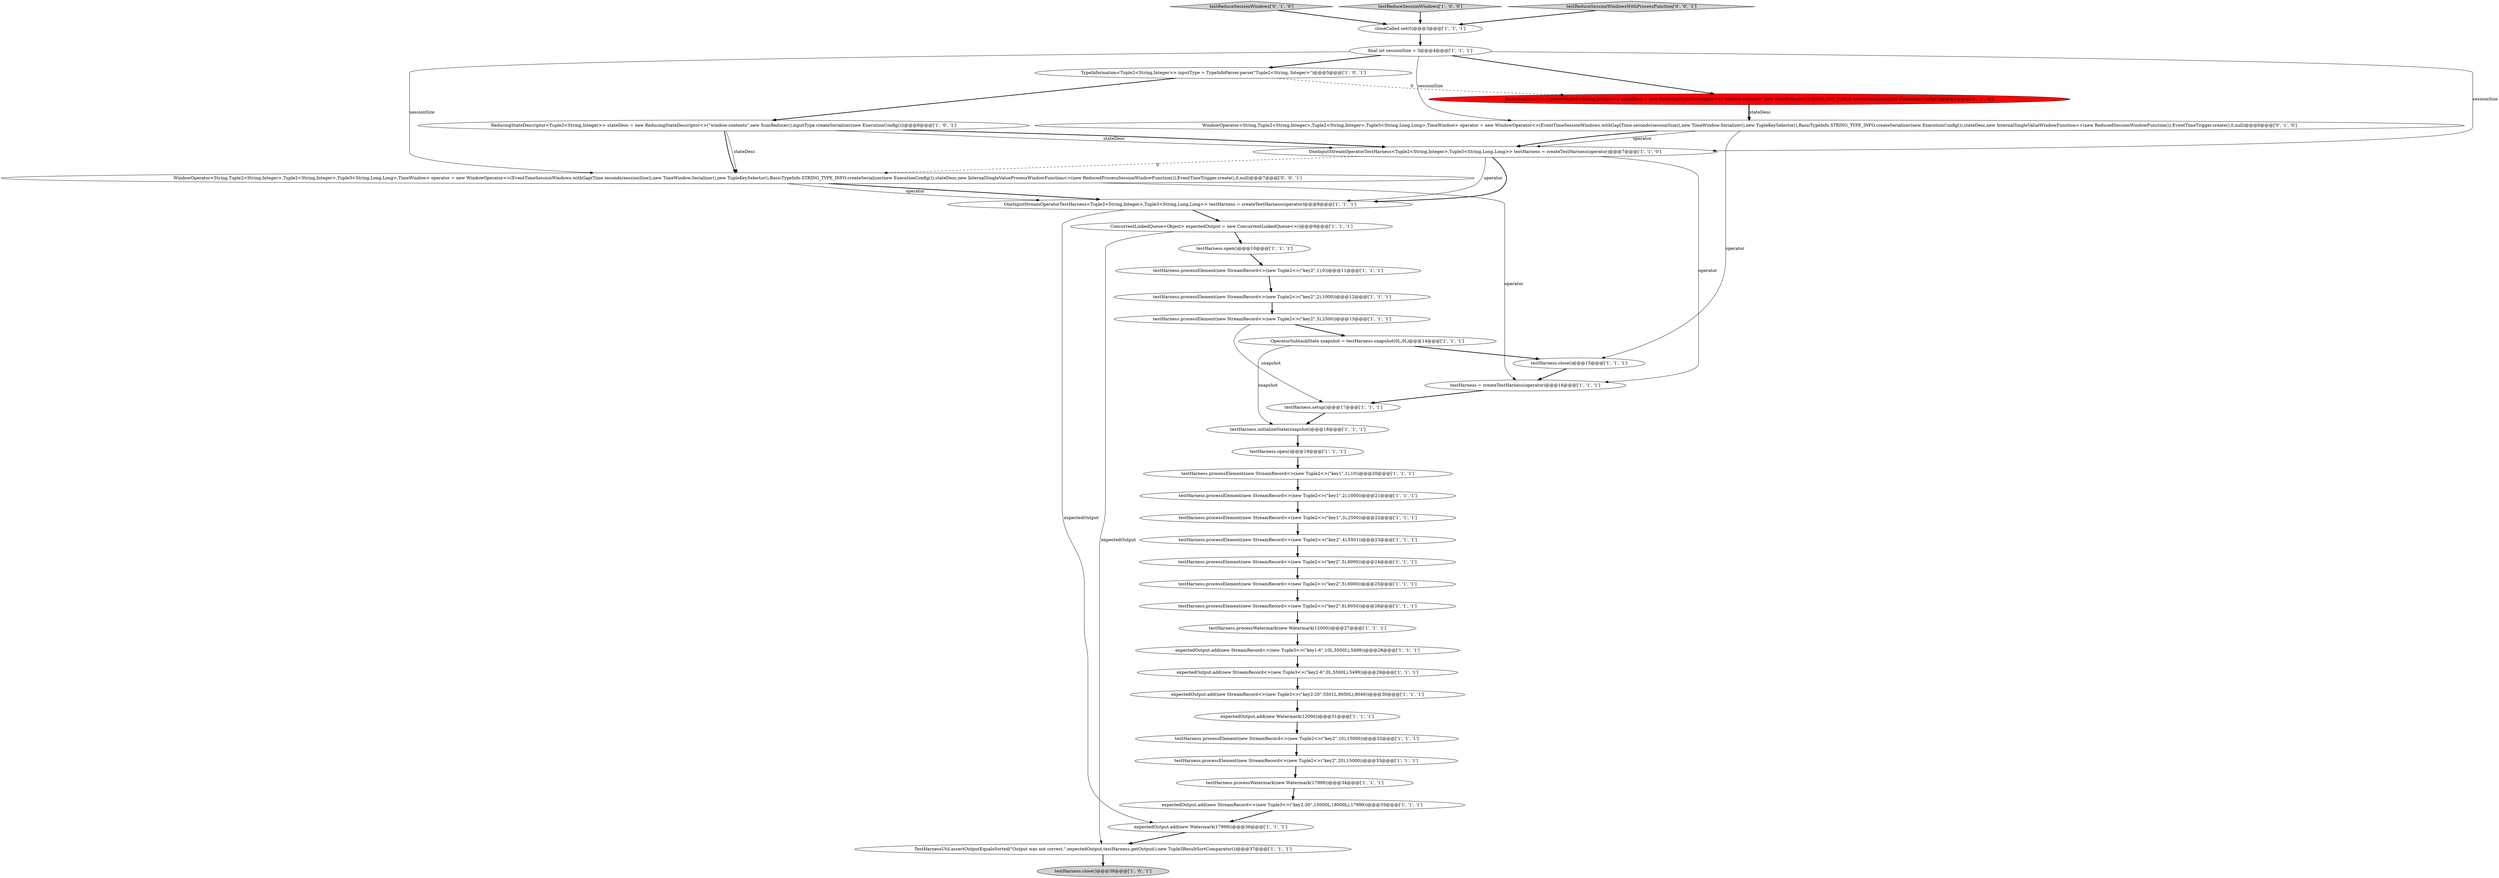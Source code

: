 digraph {
39 [style = filled, label = "testReduceSessionWindows['0', '1', '0']", fillcolor = lightgray, shape = diamond image = "AAA0AAABBB2BBB"];
28 [style = filled, label = "TestHarnessUtil.assertOutputEqualsSorted(\"Output was not correct.\",expectedOutput,testHarness.getOutput(),new Tuple3ResultSortComparator())@@@37@@@['1', '1', '1']", fillcolor = white, shape = ellipse image = "AAA0AAABBB1BBB"];
2 [style = filled, label = "testHarness.processElement(new StreamRecord<>(new Tuple2<>(\"key2\",4),5501))@@@23@@@['1', '1', '1']", fillcolor = white, shape = ellipse image = "AAA0AAABBB1BBB"];
3 [style = filled, label = "expectedOutput.add(new Watermark(12000))@@@31@@@['1', '1', '1']", fillcolor = white, shape = ellipse image = "AAA0AAABBB1BBB"];
7 [style = filled, label = "testHarness.processWatermark(new Watermark(17999))@@@34@@@['1', '1', '1']", fillcolor = white, shape = ellipse image = "AAA0AAABBB1BBB"];
19 [style = filled, label = "testHarness.processElement(new StreamRecord<>(new Tuple2<>(\"key1\",2),1000))@@@21@@@['1', '1', '1']", fillcolor = white, shape = ellipse image = "AAA0AAABBB1BBB"];
11 [style = filled, label = "testHarness.open()@@@19@@@['1', '1', '1']", fillcolor = white, shape = ellipse image = "AAA0AAABBB1BBB"];
26 [style = filled, label = "final int sessionSize = 3@@@4@@@['1', '1', '1']", fillcolor = white, shape = ellipse image = "AAA0AAABBB1BBB"];
40 [style = filled, label = "WindowOperator<String,Tuple2<String,Integer>,Tuple2<String,Integer>,Tuple3<String,Long,Long>,TimeWindow> operator = new WindowOperator<>(EventTimeSessionWindows.withGap(Time.seconds(sessionSize)),new TimeWindow.Serializer(),new TupleKeySelector(),BasicTypeInfo.STRING_TYPE_INFO.createSerializer(new ExecutionConfig()),stateDesc,new InternalSingleValueProcessWindowFunction<>(new ReducedProcessSessionWindowFunction()),EventTimeTrigger.create(),0,null)@@@7@@@['0', '0', '1']", fillcolor = white, shape = ellipse image = "AAA0AAABBB3BBB"];
36 [style = filled, label = "testHarness.processWatermark(new Watermark(12000))@@@27@@@['1', '1', '1']", fillcolor = white, shape = ellipse image = "AAA0AAABBB1BBB"];
27 [style = filled, label = "expectedOutput.add(new StreamRecord<>(new Tuple3<>(\"key1-6\",10L,5500L),5499))@@@28@@@['1', '1', '1']", fillcolor = white, shape = ellipse image = "AAA0AAABBB1BBB"];
16 [style = filled, label = "OneInputStreamOperatorTestHarness<Tuple2<String,Integer>,Tuple3<String,Long,Long>> testHarness = createTestHarness(operator)@@@7@@@['1', '1', '0']", fillcolor = white, shape = ellipse image = "AAA0AAABBB1BBB"];
12 [style = filled, label = "testHarness.close()@@@38@@@['1', '0', '1']", fillcolor = lightgray, shape = ellipse image = "AAA0AAABBB1BBB"];
21 [style = filled, label = "testHarness.processElement(new StreamRecord<>(new Tuple2<>(\"key1\",3),2500))@@@22@@@['1', '1', '1']", fillcolor = white, shape = ellipse image = "AAA0AAABBB1BBB"];
32 [style = filled, label = "testReduceSessionWindows['1', '0', '0']", fillcolor = lightgray, shape = diamond image = "AAA0AAABBB1BBB"];
6 [style = filled, label = "testHarness.processElement(new StreamRecord<>(new Tuple2<>(\"key2\",3),2500))@@@13@@@['1', '1', '1']", fillcolor = white, shape = ellipse image = "AAA0AAABBB1BBB"];
38 [style = filled, label = "WindowOperator<String,Tuple2<String,Integer>,Tuple2<String,Integer>,Tuple3<String,Long,Long>,TimeWindow> operator = new WindowOperator<>(EventTimeSessionWindows.withGap(Time.seconds(sessionSize)),new TimeWindow.Serializer(),new TupleKeySelector(),BasicTypeInfo.STRING_TYPE_INFO.createSerializer(new ExecutionConfig()),stateDesc,new InternalSingleValueWindowFunction<>(new ReducedSessionWindowFunction()),EventTimeTrigger.create(),0,null)@@@6@@@['0', '1', '0']", fillcolor = white, shape = ellipse image = "AAA0AAABBB2BBB"];
25 [style = filled, label = "testHarness.processElement(new StreamRecord<>(new Tuple2<>(\"key2\",6),6050))@@@26@@@['1', '1', '1']", fillcolor = white, shape = ellipse image = "AAA0AAABBB1BBB"];
34 [style = filled, label = "OperatorSubtaskState snapshot = testHarness.snapshot(0L,0L)@@@14@@@['1', '1', '1']", fillcolor = white, shape = ellipse image = "AAA0AAABBB1BBB"];
29 [style = filled, label = "testHarness.processElement(new StreamRecord<>(new Tuple2<>(\"key1\",1),10))@@@20@@@['1', '1', '1']", fillcolor = white, shape = ellipse image = "AAA0AAABBB1BBB"];
24 [style = filled, label = "OneInputStreamOperatorTestHarness<Tuple2<String,Integer>,Tuple3<String,Long,Long>> testHarness = createTestHarness(operator)@@@8@@@['1', '1', '1']", fillcolor = white, shape = ellipse image = "AAA0AAABBB1BBB"];
9 [style = filled, label = "ConcurrentLinkedQueue<Object> expectedOutput = new ConcurrentLinkedQueue<>()@@@9@@@['1', '1', '1']", fillcolor = white, shape = ellipse image = "AAA0AAABBB1BBB"];
1 [style = filled, label = "expectedOutput.add(new StreamRecord<>(new Tuple3<>(\"key2-6\",0L,5500L),5499))@@@29@@@['1', '1', '1']", fillcolor = white, shape = ellipse image = "AAA0AAABBB1BBB"];
23 [style = filled, label = "ReducingStateDescriptor<Tuple2<String,Integer>> stateDesc = new ReducingStateDescriptor<>(\"window-contents\",new SumReducer(),inputType.createSerializer(new ExecutionConfig()))@@@6@@@['1', '0', '1']", fillcolor = white, shape = ellipse image = "AAA0AAABBB1BBB"];
13 [style = filled, label = "testHarness.processElement(new StreamRecord<>(new Tuple2<>(\"key2\",5),6000))@@@24@@@['1', '1', '1']", fillcolor = white, shape = ellipse image = "AAA0AAABBB1BBB"];
33 [style = filled, label = "testHarness.processElement(new StreamRecord<>(new Tuple2<>(\"key2\",2),1000))@@@12@@@['1', '1', '1']", fillcolor = white, shape = ellipse image = "AAA0AAABBB1BBB"];
14 [style = filled, label = "expectedOutput.add(new Watermark(17999))@@@36@@@['1', '1', '1']", fillcolor = white, shape = ellipse image = "AAA0AAABBB1BBB"];
37 [style = filled, label = "ReducingStateDescriptor<Tuple2<String,Integer>> stateDesc = new ReducingStateDescriptor<>(\"window-contents\",new SumReducer(),STRING_INT_TUPLE.createSerializer(new ExecutionConfig()))@@@5@@@['0', '1', '0']", fillcolor = red, shape = ellipse image = "AAA1AAABBB2BBB"];
41 [style = filled, label = "testReduceSessionWindowsWithProcessFunction['0', '0', '1']", fillcolor = lightgray, shape = diamond image = "AAA0AAABBB3BBB"];
20 [style = filled, label = "testHarness.processElement(new StreamRecord<>(new Tuple2<>(\"key2\",20),15000))@@@33@@@['1', '1', '1']", fillcolor = white, shape = ellipse image = "AAA0AAABBB1BBB"];
8 [style = filled, label = "expectedOutput.add(new StreamRecord<>(new Tuple3<>(\"key2-20\",5501L,9050L),9049))@@@30@@@['1', '1', '1']", fillcolor = white, shape = ellipse image = "AAA0AAABBB1BBB"];
10 [style = filled, label = "testHarness.processElement(new StreamRecord<>(new Tuple2<>(\"key2\",1),0))@@@11@@@['1', '1', '1']", fillcolor = white, shape = ellipse image = "AAA0AAABBB1BBB"];
35 [style = filled, label = "testHarness.setup()@@@17@@@['1', '1', '1']", fillcolor = white, shape = ellipse image = "AAA0AAABBB1BBB"];
4 [style = filled, label = "testHarness.processElement(new StreamRecord<>(new Tuple2<>(\"key2\",10),15000))@@@32@@@['1', '1', '1']", fillcolor = white, shape = ellipse image = "AAA0AAABBB1BBB"];
22 [style = filled, label = "closeCalled.set(0)@@@3@@@['1', '1', '1']", fillcolor = white, shape = ellipse image = "AAA0AAABBB1BBB"];
5 [style = filled, label = "expectedOutput.add(new StreamRecord<>(new Tuple3<>(\"key2-30\",15000L,18000L),17999))@@@35@@@['1', '1', '1']", fillcolor = white, shape = ellipse image = "AAA0AAABBB1BBB"];
18 [style = filled, label = "testHarness.open()@@@10@@@['1', '1', '1']", fillcolor = white, shape = ellipse image = "AAA0AAABBB1BBB"];
0 [style = filled, label = "testHarness.close()@@@15@@@['1', '1', '1']", fillcolor = white, shape = ellipse image = "AAA0AAABBB1BBB"];
30 [style = filled, label = "testHarness.initializeState(snapshot)@@@18@@@['1', '1', '1']", fillcolor = white, shape = ellipse image = "AAA0AAABBB1BBB"];
31 [style = filled, label = "testHarness = createTestHarness(operator)@@@16@@@['1', '1', '1']", fillcolor = white, shape = ellipse image = "AAA0AAABBB1BBB"];
15 [style = filled, label = "TypeInformation<Tuple2<String,Integer>> inputType = TypeInfoParser.parse(\"Tuple2<String, Integer>\")@@@5@@@['1', '0', '1']", fillcolor = white, shape = ellipse image = "AAA0AAABBB1BBB"];
17 [style = filled, label = "testHarness.processElement(new StreamRecord<>(new Tuple2<>(\"key2\",5),6000))@@@25@@@['1', '1', '1']", fillcolor = white, shape = ellipse image = "AAA0AAABBB1BBB"];
24->14 [style = solid, label="expectedOutput"];
22->26 [style = bold, label=""];
17->25 [style = bold, label=""];
15->23 [style = bold, label=""];
26->40 [style = solid, label="sessionSize"];
32->22 [style = bold, label=""];
23->16 [style = bold, label=""];
27->1 [style = bold, label=""];
1->8 [style = bold, label=""];
9->28 [style = solid, label="expectedOutput"];
6->34 [style = bold, label=""];
16->31 [style = solid, label="operator"];
25->36 [style = bold, label=""];
15->37 [style = dashed, label="0"];
33->6 [style = bold, label=""];
16->24 [style = bold, label=""];
8->3 [style = bold, label=""];
38->16 [style = bold, label=""];
23->40 [style = solid, label="stateDesc"];
11->29 [style = bold, label=""];
37->38 [style = solid, label="stateDesc"];
14->28 [style = bold, label=""];
5->14 [style = bold, label=""];
28->12 [style = bold, label=""];
3->4 [style = bold, label=""];
34->30 [style = solid, label="snapshot"];
34->0 [style = bold, label=""];
40->24 [style = solid, label="operator"];
26->16 [style = solid, label="sessionSize"];
21->2 [style = bold, label=""];
2->13 [style = bold, label=""];
39->22 [style = bold, label=""];
23->16 [style = solid, label="stateDesc"];
40->31 [style = solid, label="operator"];
30->11 [style = bold, label=""];
13->17 [style = bold, label=""];
7->5 [style = bold, label=""];
9->18 [style = bold, label=""];
6->35 [style = solid, label="snapshot"];
31->35 [style = bold, label=""];
18->10 [style = bold, label=""];
29->19 [style = bold, label=""];
36->27 [style = bold, label=""];
38->0 [style = solid, label="operator"];
23->40 [style = bold, label=""];
37->38 [style = bold, label=""];
26->38 [style = solid, label="sessionSize"];
38->16 [style = solid, label="operator"];
26->15 [style = bold, label=""];
4->20 [style = bold, label=""];
26->37 [style = bold, label=""];
40->24 [style = bold, label=""];
10->33 [style = bold, label=""];
41->22 [style = bold, label=""];
20->7 [style = bold, label=""];
16->24 [style = solid, label="operator"];
35->30 [style = bold, label=""];
16->40 [style = dashed, label="0"];
24->9 [style = bold, label=""];
0->31 [style = bold, label=""];
19->21 [style = bold, label=""];
}
